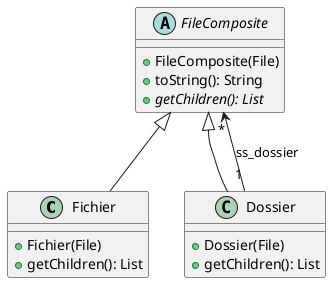 @startuml
class Fichier {
+Fichier(File)
+getChildren(): List
}

class Dossier {
+Dossier(File)
+getChildren(): List
}

abstract class FileComposite {
+FileComposite(File)
+toString(): String
+{abstract} getChildren(): List
}

Fichier -u-|> FileComposite : ""
Dossier -u-|> FileComposite : ""
Dossier "1" --> "*" FileComposite : ss_dossier
@enduml